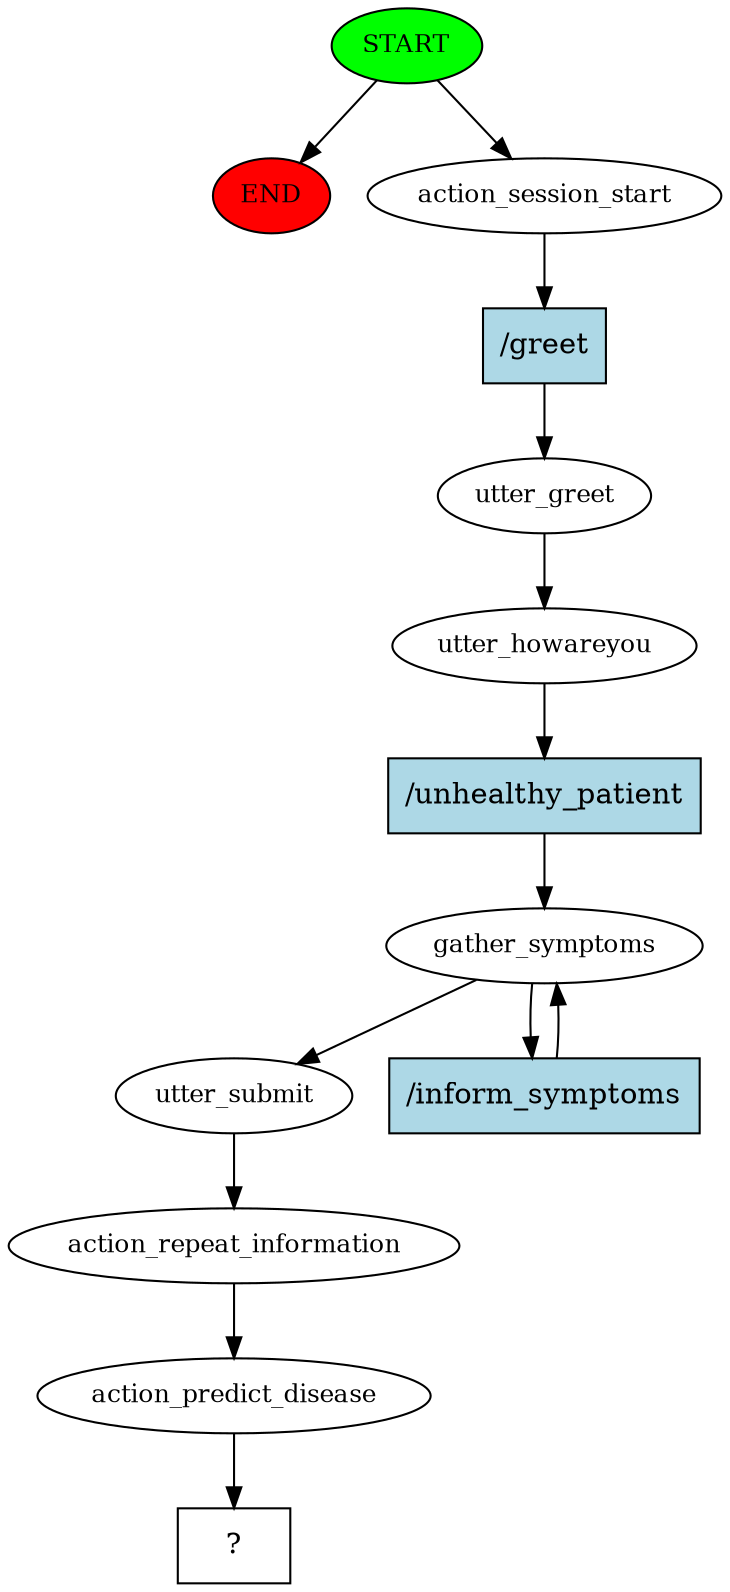 digraph  {
0 [class="start active", fillcolor=green, fontsize=12, label=START, style=filled];
"-1" [class=end, fillcolor=red, fontsize=12, label=END, style=filled];
1 [class=active, fontsize=12, label=action_session_start];
2 [class=active, fontsize=12, label=utter_greet];
3 [class=active, fontsize=12, label=utter_howareyou];
4 [class=active, fontsize=12, label=gather_symptoms];
6 [class=active, fontsize=12, label=utter_submit];
7 [class=active, fontsize=12, label=action_repeat_information];
8 [class=active, fontsize=12, label=action_predict_disease];
9 [class="intent dashed active", label="  ?  ", shape=rect];
10 [class="intent active", fillcolor=lightblue, label="/greet", shape=rect, style=filled];
11 [class="intent active", fillcolor=lightblue, label="/unhealthy_patient", shape=rect, style=filled];
12 [class="intent active", fillcolor=lightblue, label="/inform_symptoms", shape=rect, style=filled];
0 -> "-1"  [class="", key=NONE, label=""];
0 -> 1  [class=active, key=NONE, label=""];
1 -> 10  [class=active, key=0];
2 -> 3  [class=active, key=NONE, label=""];
3 -> 11  [class=active, key=0];
4 -> 6  [class=active, key=NONE, label=""];
4 -> 12  [class=active, key=0];
6 -> 7  [class=active, key=NONE, label=""];
7 -> 8  [class=active, key=NONE, label=""];
8 -> 9  [class=active, key=NONE, label=""];
10 -> 2  [class=active, key=0];
11 -> 4  [class=active, key=0];
12 -> 4  [class=active, key=0];
}
